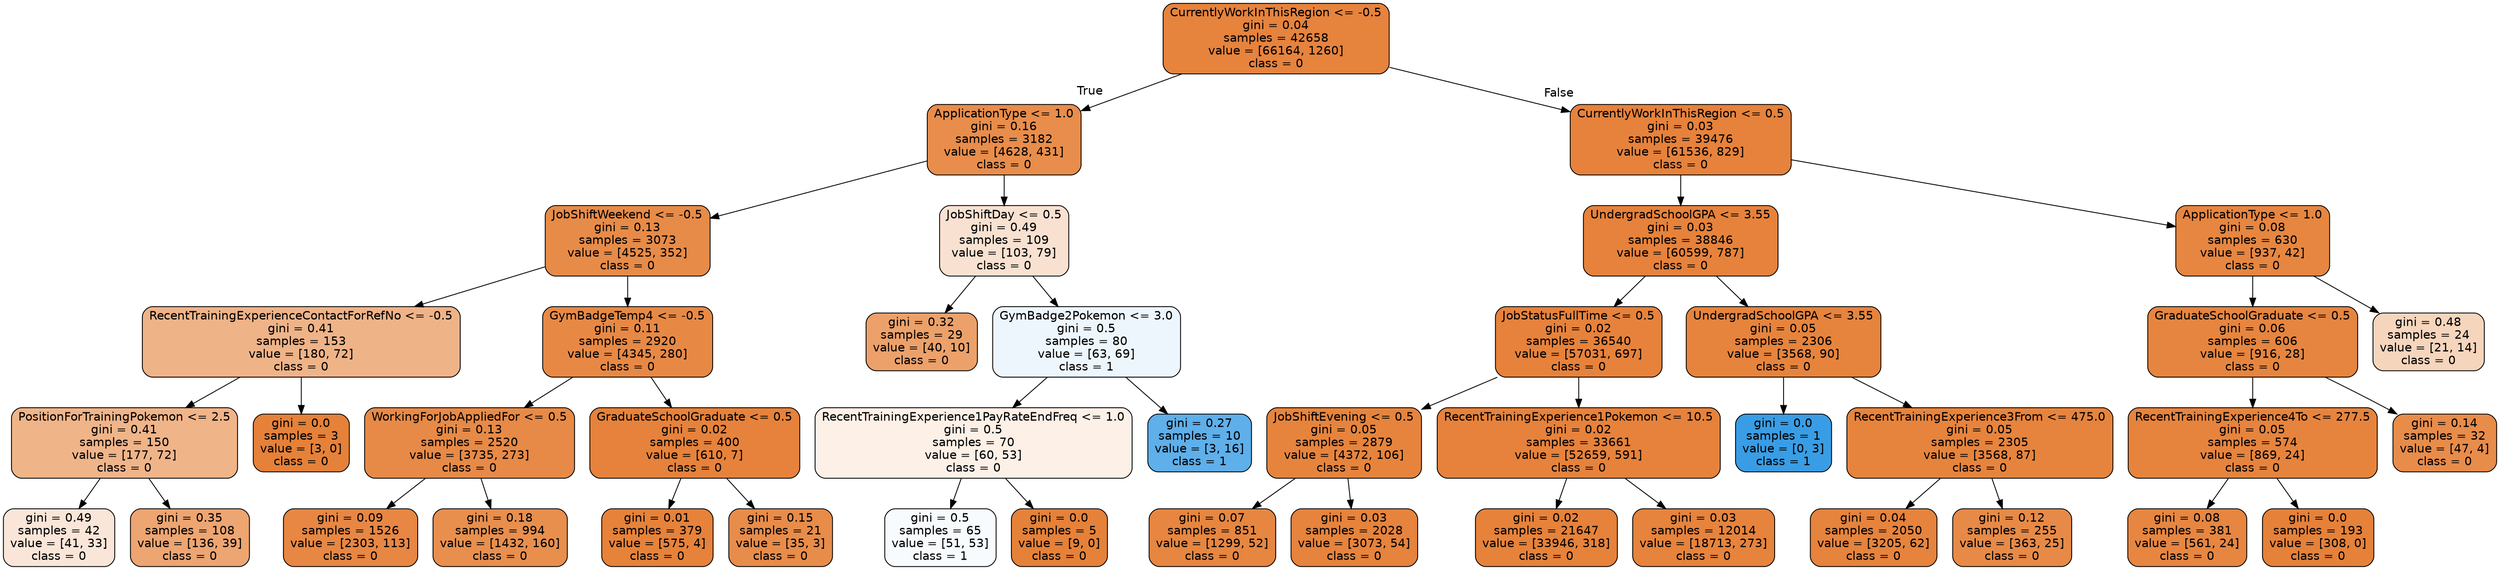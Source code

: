 digraph Tree {
node [shape=box, style="filled, rounded", color="black", fontname=helvetica] ;
edge [fontname=helvetica] ;
0 [label="CurrentlyWorkInThisRegion <= -0.5\ngini = 0.04\nsamples = 42658\nvalue = [66164, 1260]\nclass = 0", fillcolor="#e58139fa"] ;
1 [label="ApplicationType <= 1.0\ngini = 0.16\nsamples = 3182\nvalue = [4628, 431]\nclass = 0", fillcolor="#e58139e7"] ;
0 -> 1 [labeldistance=2.5, labelangle=45, headlabel="True"] ;
2 [label="JobShiftWeekend <= -0.5\ngini = 0.13\nsamples = 3073\nvalue = [4525, 352]\nclass = 0", fillcolor="#e58139eb"] ;
1 -> 2 ;
3 [label="RecentTrainingExperienceContactForRefNo <= -0.5\ngini = 0.41\nsamples = 153\nvalue = [180, 72]\nclass = 0", fillcolor="#e5813999"] ;
2 -> 3 ;
4 [label="PositionForTrainingPokemon <= 2.5\ngini = 0.41\nsamples = 150\nvalue = [177, 72]\nclass = 0", fillcolor="#e5813997"] ;
3 -> 4 ;
5 [label="gini = 0.49\nsamples = 42\nvalue = [41, 33]\nclass = 0", fillcolor="#e5813932"] ;
4 -> 5 ;
6 [label="gini = 0.35\nsamples = 108\nvalue = [136, 39]\nclass = 0", fillcolor="#e58139b6"] ;
4 -> 6 ;
7 [label="gini = 0.0\nsamples = 3\nvalue = [3, 0]\nclass = 0", fillcolor="#e58139ff"] ;
3 -> 7 ;
8 [label="GymBadgeTemp4 <= -0.5\ngini = 0.11\nsamples = 2920\nvalue = [4345, 280]\nclass = 0", fillcolor="#e58139ef"] ;
2 -> 8 ;
9 [label="WorkingForJobAppliedFor <= 0.5\ngini = 0.13\nsamples = 2520\nvalue = [3735, 273]\nclass = 0", fillcolor="#e58139ec"] ;
8 -> 9 ;
10 [label="gini = 0.09\nsamples = 1526\nvalue = [2303, 113]\nclass = 0", fillcolor="#e58139f2"] ;
9 -> 10 ;
11 [label="gini = 0.18\nsamples = 994\nvalue = [1432, 160]\nclass = 0", fillcolor="#e58139e3"] ;
9 -> 11 ;
12 [label="GraduateSchoolGraduate <= 0.5\ngini = 0.02\nsamples = 400\nvalue = [610, 7]\nclass = 0", fillcolor="#e58139fc"] ;
8 -> 12 ;
13 [label="gini = 0.01\nsamples = 379\nvalue = [575, 4]\nclass = 0", fillcolor="#e58139fd"] ;
12 -> 13 ;
14 [label="gini = 0.15\nsamples = 21\nvalue = [35, 3]\nclass = 0", fillcolor="#e58139e9"] ;
12 -> 14 ;
15 [label="JobShiftDay <= 0.5\ngini = 0.49\nsamples = 109\nvalue = [103, 79]\nclass = 0", fillcolor="#e581393b"] ;
1 -> 15 ;
16 [label="gini = 0.32\nsamples = 29\nvalue = [40, 10]\nclass = 0", fillcolor="#e58139bf"] ;
15 -> 16 ;
17 [label="GymBadge2Pokemon <= 3.0\ngini = 0.5\nsamples = 80\nvalue = [63, 69]\nclass = 1", fillcolor="#399de516"] ;
15 -> 17 ;
18 [label="RecentTrainingExperience1PayRateEndFreq <= 1.0\ngini = 0.5\nsamples = 70\nvalue = [60, 53]\nclass = 0", fillcolor="#e581391e"] ;
17 -> 18 ;
19 [label="gini = 0.5\nsamples = 65\nvalue = [51, 53]\nclass = 1", fillcolor="#399de50a"] ;
18 -> 19 ;
20 [label="gini = 0.0\nsamples = 5\nvalue = [9, 0]\nclass = 0", fillcolor="#e58139ff"] ;
18 -> 20 ;
21 [label="gini = 0.27\nsamples = 10\nvalue = [3, 16]\nclass = 1", fillcolor="#399de5cf"] ;
17 -> 21 ;
22 [label="CurrentlyWorkInThisRegion <= 0.5\ngini = 0.03\nsamples = 39476\nvalue = [61536, 829]\nclass = 0", fillcolor="#e58139fc"] ;
0 -> 22 [labeldistance=2.5, labelangle=-45, headlabel="False"] ;
23 [label="UndergradSchoolGPA <= 3.55\ngini = 0.03\nsamples = 38846\nvalue = [60599, 787]\nclass = 0", fillcolor="#e58139fc"] ;
22 -> 23 ;
24 [label="JobStatusFullTime <= 0.5\ngini = 0.02\nsamples = 36540\nvalue = [57031, 697]\nclass = 0", fillcolor="#e58139fc"] ;
23 -> 24 ;
25 [label="JobShiftEvening <= 0.5\ngini = 0.05\nsamples = 2879\nvalue = [4372, 106]\nclass = 0", fillcolor="#e58139f9"] ;
24 -> 25 ;
26 [label="gini = 0.07\nsamples = 851\nvalue = [1299, 52]\nclass = 0", fillcolor="#e58139f5"] ;
25 -> 26 ;
27 [label="gini = 0.03\nsamples = 2028\nvalue = [3073, 54]\nclass = 0", fillcolor="#e58139fb"] ;
25 -> 27 ;
28 [label="RecentTrainingExperience1Pokemon <= 10.5\ngini = 0.02\nsamples = 33661\nvalue = [52659, 591]\nclass = 0", fillcolor="#e58139fc"] ;
24 -> 28 ;
29 [label="gini = 0.02\nsamples = 21647\nvalue = [33946, 318]\nclass = 0", fillcolor="#e58139fd"] ;
28 -> 29 ;
30 [label="gini = 0.03\nsamples = 12014\nvalue = [18713, 273]\nclass = 0", fillcolor="#e58139fb"] ;
28 -> 30 ;
31 [label="UndergradSchoolGPA <= 3.55\ngini = 0.05\nsamples = 2306\nvalue = [3568, 90]\nclass = 0", fillcolor="#e58139f9"] ;
23 -> 31 ;
32 [label="gini = 0.0\nsamples = 1\nvalue = [0, 3]\nclass = 1", fillcolor="#399de5ff"] ;
31 -> 32 ;
33 [label="RecentTrainingExperience3From <= 475.0\ngini = 0.05\nsamples = 2305\nvalue = [3568, 87]\nclass = 0", fillcolor="#e58139f9"] ;
31 -> 33 ;
34 [label="gini = 0.04\nsamples = 2050\nvalue = [3205, 62]\nclass = 0", fillcolor="#e58139fa"] ;
33 -> 34 ;
35 [label="gini = 0.12\nsamples = 255\nvalue = [363, 25]\nclass = 0", fillcolor="#e58139ed"] ;
33 -> 35 ;
36 [label="ApplicationType <= 1.0\ngini = 0.08\nsamples = 630\nvalue = [937, 42]\nclass = 0", fillcolor="#e58139f4"] ;
22 -> 36 ;
37 [label="GraduateSchoolGraduate <= 0.5\ngini = 0.06\nsamples = 606\nvalue = [916, 28]\nclass = 0", fillcolor="#e58139f7"] ;
36 -> 37 ;
38 [label="RecentTrainingExperience4To <= 277.5\ngini = 0.05\nsamples = 574\nvalue = [869, 24]\nclass = 0", fillcolor="#e58139f8"] ;
37 -> 38 ;
39 [label="gini = 0.08\nsamples = 381\nvalue = [561, 24]\nclass = 0", fillcolor="#e58139f4"] ;
38 -> 39 ;
40 [label="gini = 0.0\nsamples = 193\nvalue = [308, 0]\nclass = 0", fillcolor="#e58139ff"] ;
38 -> 40 ;
41 [label="gini = 0.14\nsamples = 32\nvalue = [47, 4]\nclass = 0", fillcolor="#e58139e9"] ;
37 -> 41 ;
42 [label="gini = 0.48\nsamples = 24\nvalue = [21, 14]\nclass = 0", fillcolor="#e5813955"] ;
36 -> 42 ;
}